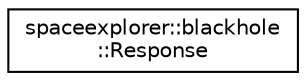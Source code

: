 digraph "Graphical Class Hierarchy"
{
 // LATEX_PDF_SIZE
  edge [fontname="Helvetica",fontsize="10",labelfontname="Helvetica",labelfontsize="10"];
  node [fontname="Helvetica",fontsize="10",shape=record];
  rankdir="LR";
  Node0 [label="spaceexplorer::blackhole\l::Response",height=0.2,width=0.4,color="black", fillcolor="white", style="filled",URL="$d6/d31/structspaceexplorer_1_1blackhole_1_1Response.html",tooltip=" "];
}
